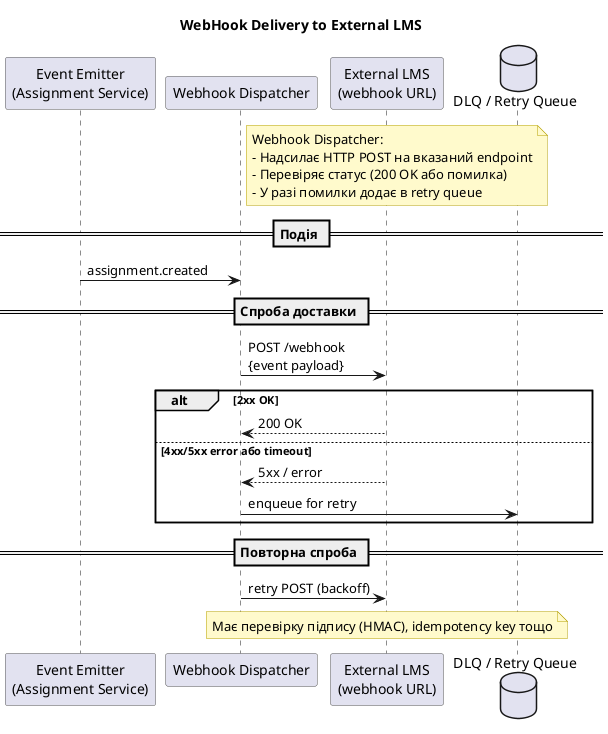 @startuml
title WebHook Delivery to External LMS

skinparam shadowing false
skinparam ArrowThickness 1
skinparam ActorBorderColor #333
skinparam ParticipantBorderColor #555
skinparam NoteBackgroundColor #fffacc
skinparam NoteBorderColor #b5a100

participant "Event Emitter\n(Assignment Service)" as EM
participant "Webhook Dispatcher" as WH
participant "External LMS\n(webhook URL)" as EXT
database "DLQ / Retry Queue" as DLQ

note right of WH
Webhook Dispatcher:
- Надсилає HTTP POST на вказаний endpoint
- Перевіряє статус (200 OK або помилка)
- У разі помилки додає в retry queue
end note

== Подія ==
EM -> WH : assignment.created

== Спроба доставки ==
WH -> EXT : POST /webhook\n{event payload}

alt 2xx OK
  EXT --> WH : 200 OK
else 4xx/5xx error або timeout
  EXT --> WH : 5xx / error
  WH -> DLQ : enqueue for retry
end

== Повторна спроба ==
WH -> EXT : retry POST (backoff)

note over EXT
Має перевірку підпису (HMAC), idempotency key тощо
end note

@enduml